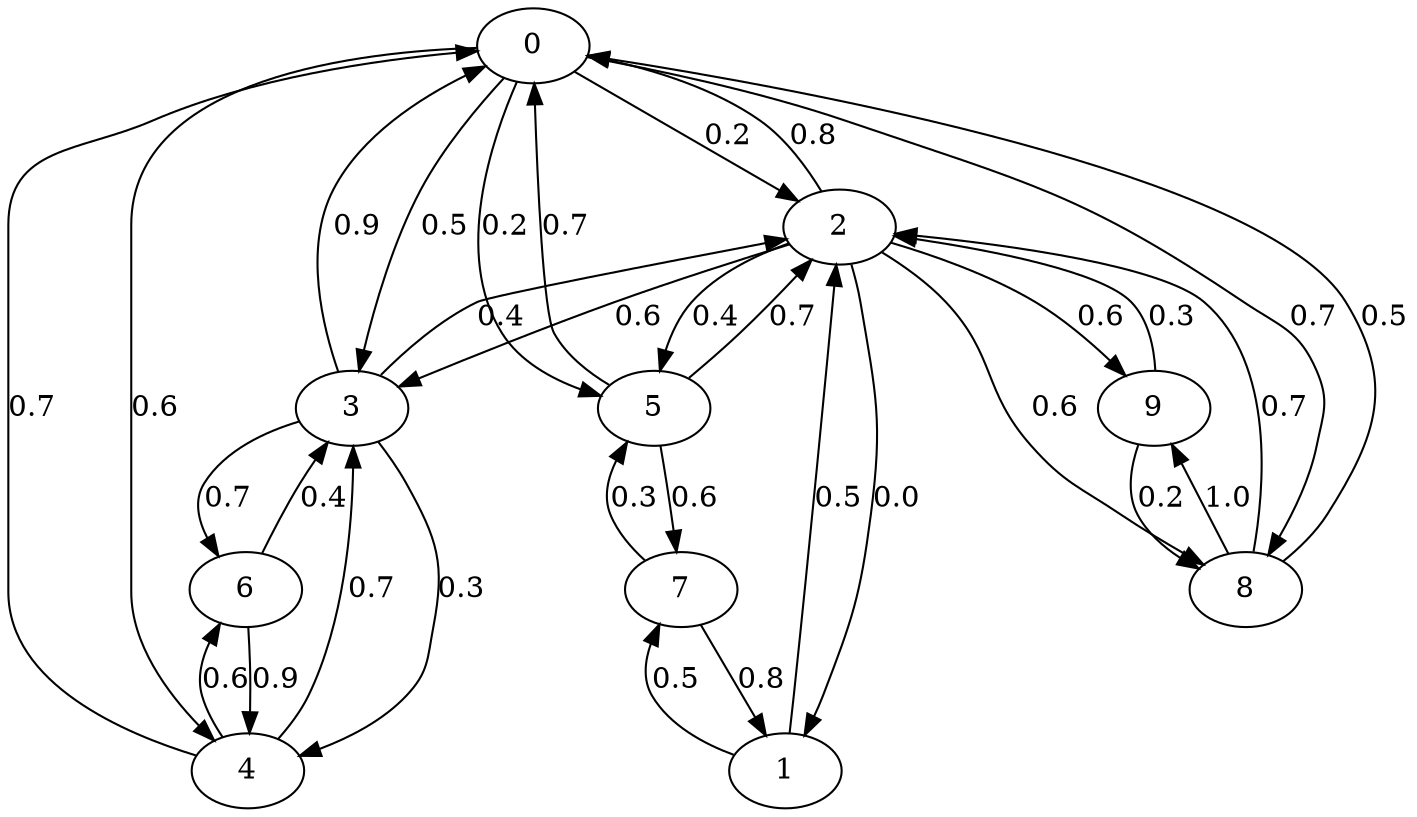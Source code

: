digraph{
0 -> 2[label="0.2"];
0 -> 3[label="0.5"];
0 -> 4[label="0.6"];
0 -> 5[label="0.2"];
0 -> 8[label="0.7"];
1 -> 2[label="0.5"];
1 -> 7[label="0.5"];
2 -> 0[label="0.8"];
2 -> 1[label="0.0"];
2 -> 3[label="0.6"];
2 -> 5[label="0.4"];
2 -> 8[label="0.6"];
2 -> 9[label="0.6"];
3 -> 0[label="0.9"];
3 -> 2[label="0.4"];
3 -> 4[label="0.3"];
3 -> 6[label="0.7"];
4 -> 0[label="0.7"];
4 -> 3[label="0.7"];
4 -> 6[label="0.6"];
5 -> 0[label="0.7"];
5 -> 2[label="0.7"];
5 -> 7[label="0.6"];
6 -> 3[label="0.4"];
6 -> 4[label="0.9"];
7 -> 1[label="0.8"];
7 -> 5[label="0.3"];
8 -> 0[label="0.5"];
8 -> 2[label="0.7"];
8 -> 9[label="1.0"];
9 -> 2[label="0.3"];
9 -> 8[label="0.2"];
}
